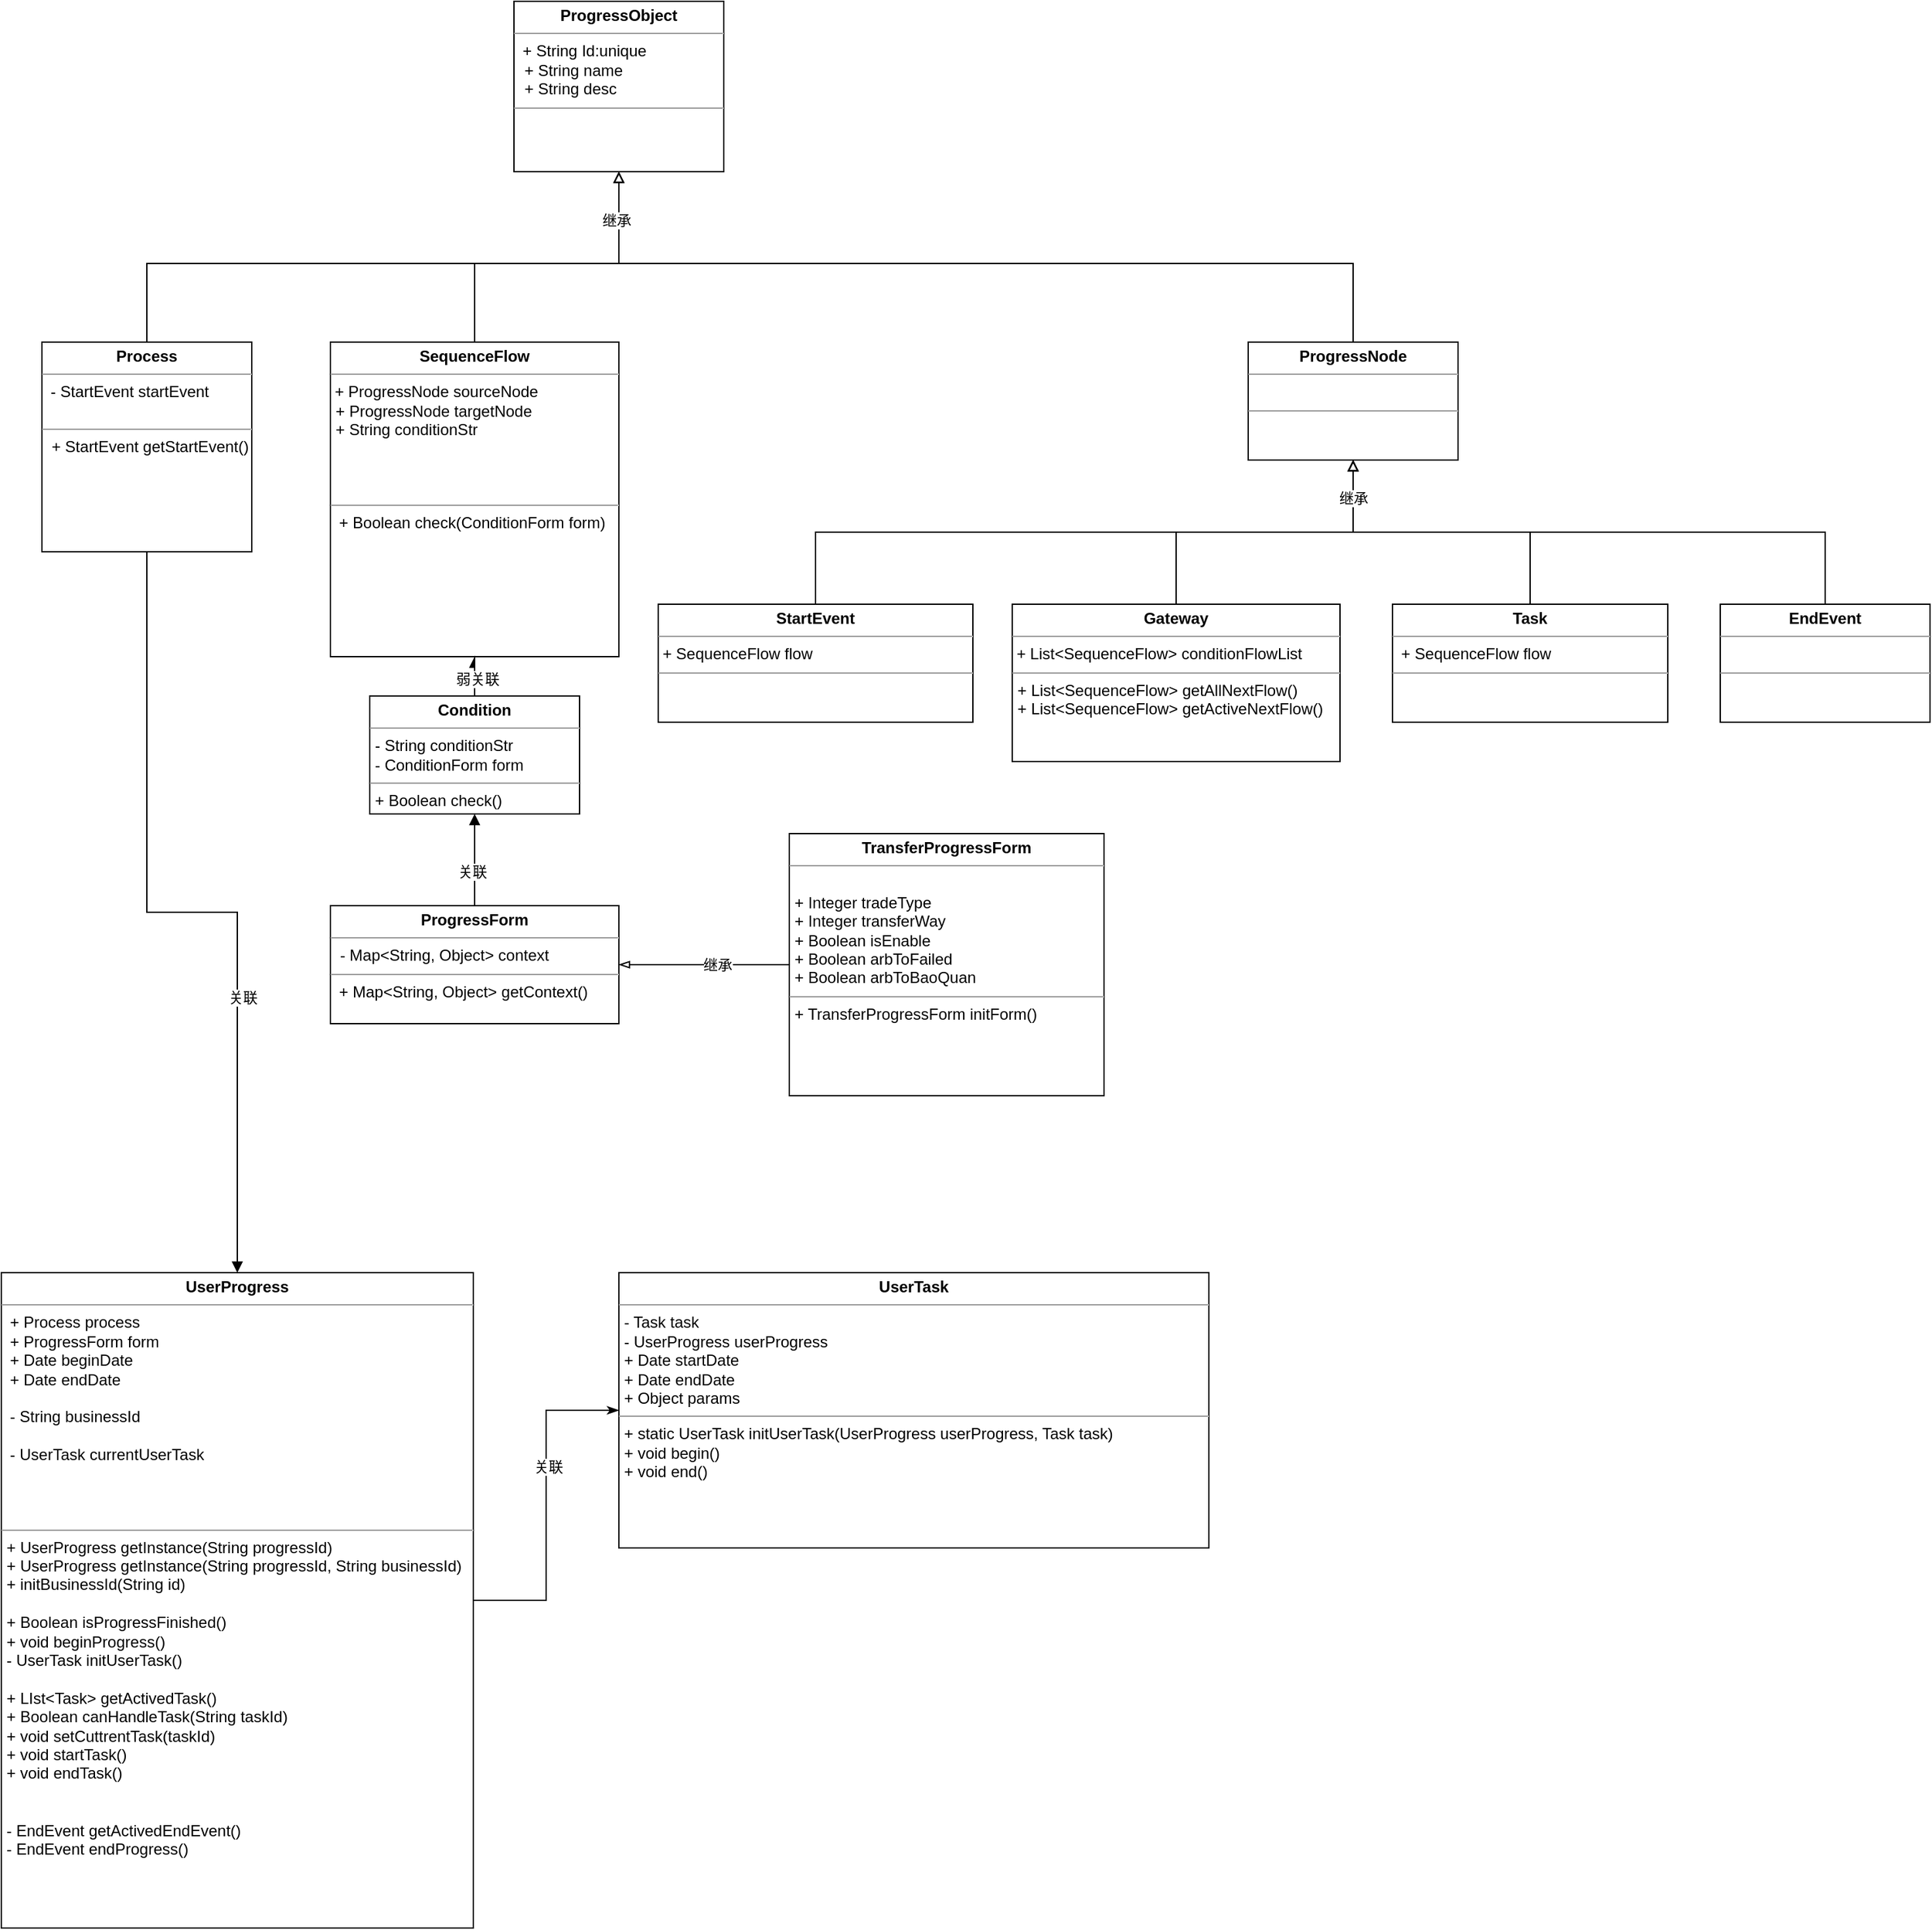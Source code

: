 <mxfile version="20.5.1" type="github">
  <diagram id="irxYXEMwynxG1fhxJzVo" name="Page-1">
    <mxGraphModel dx="1426" dy="1892" grid="1" gridSize="10" guides="1" tooltips="1" connect="1" arrows="1" fold="1" page="1" pageScale="1" pageWidth="850" pageHeight="1100" math="0" shadow="0">
      <root>
        <mxCell id="0" />
        <mxCell id="1" parent="0" />
        <mxCell id="L5ERG233UL1eMyCegkhS-21" value="&lt;p style=&quot;margin:0px;margin-top:4px;text-align:center;&quot;&gt;&lt;b&gt;SequenceFlow&lt;/b&gt;&lt;br&gt;&lt;/p&gt;&lt;hr size=&quot;1&quot;&gt;&amp;nbsp;+ ProgressNode sourceNode&lt;p style=&quot;margin:0px;margin-left:4px;&quot;&gt;+ ProgressNode targetNode&lt;br&gt;+ String conditionStr&lt;br&gt;&lt;/p&gt;&lt;p style=&quot;margin:0px;margin-left:4px;&quot;&gt;&lt;br&gt;&lt;/p&gt;&lt;p style=&quot;margin:0px;margin-left:4px;&quot;&gt;&lt;br&gt;&lt;/p&gt;&lt;p style=&quot;margin:0px;margin-left:4px;&quot;&gt;&lt;br&gt;&lt;/p&gt;&lt;hr size=&quot;1&quot;&gt;&lt;div&gt;&amp;nbsp; + Boolean check(ConditionForm form)&lt;/div&gt;" style="verticalAlign=top;align=left;overflow=fill;fontSize=12;fontFamily=Helvetica;html=1;" parent="1" vertex="1">
          <mxGeometry x="270" width="220" height="240" as="geometry" />
        </mxCell>
        <mxCell id="b-_KnNqgFq_FFQOTeGAd-21" style="edgeStyle=orthogonalEdgeStyle;rounded=0;orthogonalLoop=1;jettySize=auto;html=1;startArrow=block;startFill=1;endArrow=none;endFill=0;" edge="1" parent="1" source="aLDOUh4v3opePZZqZGgN-1" target="aLDOUh4v3opePZZqZGgN-21">
          <mxGeometry relative="1" as="geometry" />
        </mxCell>
        <mxCell id="b-_KnNqgFq_FFQOTeGAd-22" value="关联" style="edgeLabel;html=1;align=center;verticalAlign=middle;resizable=0;points=[];" vertex="1" connectable="0" parent="b-_KnNqgFq_FFQOTeGAd-21">
          <mxGeometry x="0.24" y="-2" relative="1" as="geometry">
            <mxPoint as="offset" />
          </mxGeometry>
        </mxCell>
        <mxCell id="b-_KnNqgFq_FFQOTeGAd-24" style="edgeStyle=orthogonalEdgeStyle;rounded=0;orthogonalLoop=1;jettySize=auto;html=1;startArrow=none;startFill=0;endArrow=async;endFill=1;" edge="1" parent="1" source="aLDOUh4v3opePZZqZGgN-1" target="L5ERG233UL1eMyCegkhS-21">
          <mxGeometry relative="1" as="geometry" />
        </mxCell>
        <mxCell id="b-_KnNqgFq_FFQOTeGAd-25" value="弱关联" style="edgeLabel;html=1;align=center;verticalAlign=middle;resizable=0;points=[];" vertex="1" connectable="0" parent="b-_KnNqgFq_FFQOTeGAd-24">
          <mxGeometry x="0.32" y="-2" relative="1" as="geometry">
            <mxPoint as="offset" />
          </mxGeometry>
        </mxCell>
        <mxCell id="aLDOUh4v3opePZZqZGgN-1" value="&lt;p style=&quot;margin:0px;margin-top:4px;text-align:center;&quot;&gt;&lt;b&gt;Condition&lt;/b&gt;&lt;br&gt;&lt;/p&gt;&lt;hr size=&quot;1&quot;&gt;&lt;p style=&quot;margin:0px;margin-left:4px;&quot;&gt;- String conditionStr&lt;/p&gt;&lt;p style=&quot;margin:0px;margin-left:4px;&quot;&gt;- ConditionForm form&lt;br&gt;&lt;/p&gt;&lt;hr size=&quot;1&quot;&gt;&lt;p style=&quot;margin:0px;margin-left:4px;&quot;&gt;+ Boolean check()&lt;br&gt;&lt;/p&gt;" style="verticalAlign=top;align=left;overflow=fill;fontSize=12;fontFamily=Helvetica;html=1;" parent="1" vertex="1">
          <mxGeometry x="300" y="270" width="160" height="90" as="geometry" />
        </mxCell>
        <mxCell id="aLDOUh4v3opePZZqZGgN-40" style="edgeStyle=orthogonalEdgeStyle;rounded=0;orthogonalLoop=1;jettySize=auto;html=1;endArrow=none;endFill=0;startArrow=classicThin;startFill=1;" parent="1" source="aLDOUh4v3opePZZqZGgN-3" target="aLDOUh4v3opePZZqZGgN-30" edge="1">
          <mxGeometry relative="1" as="geometry" />
        </mxCell>
        <mxCell id="aLDOUh4v3opePZZqZGgN-41" value="关联" style="edgeLabel;html=1;align=center;verticalAlign=middle;resizable=0;points=[];" parent="aLDOUh4v3opePZZqZGgN-40" vertex="1" connectable="0">
          <mxGeometry x="-0.241" y="1" relative="1" as="geometry">
            <mxPoint y="1" as="offset" />
          </mxGeometry>
        </mxCell>
        <mxCell id="aLDOUh4v3opePZZqZGgN-3" value="&lt;p style=&quot;margin:0px;margin-top:4px;text-align:center;&quot;&gt;&lt;b&gt;UserTask&lt;/b&gt;&lt;br&gt;&lt;/p&gt;&lt;hr size=&quot;1&quot;&gt;&lt;p style=&quot;margin:0px;margin-left:4px;&quot;&gt;- Task task&lt;/p&gt;&lt;p style=&quot;margin:0px;margin-left:4px;&quot;&gt;- UserProgress userProgress&lt;br&gt;+ Date startDate&lt;br&gt;+ Date endDate&lt;br&gt;+ Object params&lt;br&gt;&lt;/p&gt;&lt;hr size=&quot;1&quot;&gt;&lt;p style=&quot;margin:0px;margin-left:4px;&quot;&gt;+ static UserTask initUserTask(UserProgress userProgress, Task task)&lt;br&gt;+ void begin()&lt;br&gt;+ void end()&lt;/p&gt;" style="verticalAlign=top;align=left;overflow=fill;fontSize=12;fontFamily=Helvetica;html=1;" parent="1" vertex="1">
          <mxGeometry x="490" y="710" width="450" height="210" as="geometry" />
        </mxCell>
        <mxCell id="aLDOUh4v3opePZZqZGgN-38" style="edgeStyle=orthogonalEdgeStyle;rounded=0;orthogonalLoop=1;jettySize=auto;html=1;endArrow=block;endFill=1;" parent="1" source="aLDOUh4v3opePZZqZGgN-4" target="aLDOUh4v3opePZZqZGgN-30" edge="1">
          <mxGeometry relative="1" as="geometry" />
        </mxCell>
        <mxCell id="aLDOUh4v3opePZZqZGgN-39" value="关联" style="edgeLabel;html=1;align=center;verticalAlign=middle;resizable=0;points=[];" parent="aLDOUh4v3opePZZqZGgN-38" vertex="1" connectable="0">
          <mxGeometry x="0.32" y="4" relative="1" as="geometry">
            <mxPoint as="offset" />
          </mxGeometry>
        </mxCell>
        <mxCell id="aLDOUh4v3opePZZqZGgN-4" value="&lt;p style=&quot;margin:0px;margin-top:4px;text-align:center;&quot;&gt;&lt;b&gt;Process&lt;/b&gt;&lt;/p&gt;&lt;hr size=&quot;1&quot;&gt;&amp;nbsp; - StartEvent startEvent&lt;br&gt;&lt;p style=&quot;margin:0px;margin-left:8px;&quot;&gt;&lt;br&gt;&lt;/p&gt;&lt;hr size=&quot;1&quot;&gt;&lt;p style=&quot;margin:0px;margin-left:4px;&quot;&gt;&amp;nbsp;+ StartEvent getStartEvent()&lt;br&gt;&lt;/p&gt;" style="verticalAlign=top;align=left;overflow=fill;fontSize=12;fontFamily=Helvetica;html=1;" parent="1" vertex="1">
          <mxGeometry x="50" width="160" height="160" as="geometry" />
        </mxCell>
        <mxCell id="aLDOUh4v3opePZZqZGgN-5" value="&lt;p style=&quot;margin:0px;margin-top:4px;text-align:center;&quot;&gt;&lt;b&gt;StartEvent&lt;/b&gt;&lt;br&gt;&lt;/p&gt;&lt;hr size=&quot;1&quot;&gt;&amp;nbsp;+ SequenceFlow flow&lt;br&gt;&lt;hr size=&quot;1&quot;&gt;&lt;p style=&quot;margin:0px;margin-left:4px;&quot;&gt;&lt;br&gt;&lt;/p&gt;" style="verticalAlign=top;align=left;overflow=fill;fontSize=12;fontFamily=Helvetica;html=1;" parent="1" vertex="1">
          <mxGeometry x="520" y="200" width="240" height="90" as="geometry" />
        </mxCell>
        <mxCell id="aLDOUh4v3opePZZqZGgN-6" value="&lt;p style=&quot;margin:0px;margin-top:4px;text-align:center;&quot;&gt;&lt;b&gt;EndEvent&lt;/b&gt;&lt;br&gt;&lt;/p&gt;&lt;hr size=&quot;1&quot;&gt;&amp;nbsp; &lt;br&gt;&lt;hr size=&quot;1&quot;&gt;&lt;p style=&quot;margin:0px;margin-left:4px;&quot;&gt;&lt;br&gt;&lt;/p&gt;" style="verticalAlign=top;align=left;overflow=fill;fontSize=12;fontFamily=Helvetica;html=1;" parent="1" vertex="1">
          <mxGeometry x="1330" y="200" width="160" height="90" as="geometry" />
        </mxCell>
        <mxCell id="b-_KnNqgFq_FFQOTeGAd-9" style="edgeStyle=orthogonalEdgeStyle;rounded=0;orthogonalLoop=1;jettySize=auto;html=1;startArrow=block;startFill=0;endArrow=none;endFill=0;exitX=0.5;exitY=1;exitDx=0;exitDy=0;" edge="1" parent="1" source="aLDOUh4v3opePZZqZGgN-7" target="aLDOUh4v3opePZZqZGgN-4">
          <mxGeometry relative="1" as="geometry">
            <Array as="points">
              <mxPoint x="490" y="-60" />
              <mxPoint x="130" y="-60" />
            </Array>
          </mxGeometry>
        </mxCell>
        <mxCell id="b-_KnNqgFq_FFQOTeGAd-10" style="edgeStyle=orthogonalEdgeStyle;rounded=0;orthogonalLoop=1;jettySize=auto;html=1;startArrow=block;startFill=0;endArrow=none;endFill=0;" edge="1" parent="1" source="aLDOUh4v3opePZZqZGgN-7" target="L5ERG233UL1eMyCegkhS-21">
          <mxGeometry relative="1" as="geometry">
            <Array as="points">
              <mxPoint x="490" y="-60" />
              <mxPoint x="380" y="-60" />
            </Array>
          </mxGeometry>
        </mxCell>
        <mxCell id="b-_KnNqgFq_FFQOTeGAd-11" style="edgeStyle=orthogonalEdgeStyle;rounded=0;orthogonalLoop=1;jettySize=auto;html=1;startArrow=block;startFill=0;endArrow=none;endFill=0;exitX=0.5;exitY=1;exitDx=0;exitDy=0;" edge="1" parent="1" source="aLDOUh4v3opePZZqZGgN-7" target="b-_KnNqgFq_FFQOTeGAd-8">
          <mxGeometry relative="1" as="geometry">
            <Array as="points">
              <mxPoint x="490" y="-60" />
              <mxPoint x="1050" y="-60" />
            </Array>
          </mxGeometry>
        </mxCell>
        <mxCell id="b-_KnNqgFq_FFQOTeGAd-12" value="继承" style="edgeLabel;html=1;align=center;verticalAlign=middle;resizable=0;points=[];" vertex="1" connectable="0" parent="b-_KnNqgFq_FFQOTeGAd-11">
          <mxGeometry x="-0.894" y="-2" relative="1" as="geometry">
            <mxPoint as="offset" />
          </mxGeometry>
        </mxCell>
        <mxCell id="aLDOUh4v3opePZZqZGgN-7" value="&lt;p style=&quot;margin:0px;margin-top:4px;text-align:center;&quot;&gt;&lt;b&gt;ProgressObject&lt;/b&gt;&lt;br&gt;&lt;/p&gt;&lt;hr size=&quot;1&quot;&gt;&amp;nbsp; + String Id:unique&lt;p style=&quot;margin:0px;margin-left:8px;&quot;&gt;+ String name&lt;br&gt;+ String desc&lt;br&gt;&lt;/p&gt;&lt;hr size=&quot;1&quot;&gt;" style="verticalAlign=top;align=left;overflow=fill;fontSize=12;fontFamily=Helvetica;html=1;" parent="1" vertex="1">
          <mxGeometry x="410" y="-260" width="160" height="130" as="geometry" />
        </mxCell>
        <mxCell id="aLDOUh4v3opePZZqZGgN-21" value="&lt;p style=&quot;margin:0px;margin-top:4px;text-align:center;&quot;&gt;&lt;b&gt;ProgressForm&lt;/b&gt;&lt;br&gt;&lt;/p&gt;&lt;hr size=&quot;1&quot;&gt;&lt;p style=&quot;margin:0px;margin-left:4px;&quot;&gt;&amp;nbsp;- Map&amp;lt;String, Object&amp;gt; context&lt;br&gt;&lt;/p&gt;&lt;hr size=&quot;1&quot;&gt;&amp;nbsp; + Map&amp;lt;String, Object&amp;gt; getContext()" style="verticalAlign=top;align=left;overflow=fill;fontSize=12;fontFamily=Helvetica;html=1;" parent="1" vertex="1">
          <mxGeometry x="270" y="430" width="220" height="90" as="geometry" />
        </mxCell>
        <mxCell id="aLDOUh4v3opePZZqZGgN-25" style="edgeStyle=orthogonalEdgeStyle;rounded=0;orthogonalLoop=1;jettySize=auto;html=1;entryX=1;entryY=0.5;entryDx=0;entryDy=0;endArrow=blockThin;endFill=0;" parent="1" source="b-_KnNqgFq_FFQOTeGAd-23" target="aLDOUh4v3opePZZqZGgN-21" edge="1">
          <mxGeometry relative="1" as="geometry">
            <mxPoint x="880" y="565" as="sourcePoint" />
          </mxGeometry>
        </mxCell>
        <mxCell id="aLDOUh4v3opePZZqZGgN-26" value="继承" style="edgeLabel;html=1;align=center;verticalAlign=middle;resizable=0;points=[];" parent="aLDOUh4v3opePZZqZGgN-25" vertex="1" connectable="0">
          <mxGeometry x="-0.15" relative="1" as="geometry">
            <mxPoint as="offset" />
          </mxGeometry>
        </mxCell>
        <mxCell id="aLDOUh4v3opePZZqZGgN-30" value="&lt;p style=&quot;margin:0px;margin-top:4px;text-align:center;&quot;&gt;&lt;b&gt;UserProgress&lt;/b&gt;&lt;/p&gt;&lt;hr size=&quot;1&quot;&gt;&lt;div&gt;&amp;nbsp; + Process process&lt;br&gt;&amp;nbsp; + ProgressForm form&lt;br&gt;&amp;nbsp; + Date beginDate&lt;br&gt;&amp;nbsp; + Date endDate&lt;/div&gt;&lt;div&gt;&lt;br&gt;&lt;/div&gt;&lt;div&gt;&amp;nbsp; - String businessId&lt;/div&gt;&lt;div&gt;&amp;nbsp; &lt;br&gt;&lt;/div&gt;&lt;div&gt;&amp;nbsp; - UserTask currentUserTask&lt;/div&gt;&lt;div&gt;&amp;nbsp; &lt;br&gt;&lt;/div&gt;&lt;div&gt;&amp;nbsp; &lt;br&gt;&lt;/div&gt;&lt;p style=&quot;margin:0px;margin-left:8px;&quot;&gt;&lt;br&gt;&lt;/p&gt;&lt;hr size=&quot;1&quot;&gt;&lt;p style=&quot;margin:0px;margin-left:4px;&quot;&gt;+ UserProgress getInstance(String progressId)&lt;/p&gt;&lt;p style=&quot;margin:0px;margin-left:4px;&quot;&gt;+ UserProgress getInstance(String progressId, String businessId)&lt;/p&gt;&lt;p style=&quot;margin:0px;margin-left:4px;&quot;&gt;+ initBusinessId(String id)&lt;/p&gt;&lt;p style=&quot;margin:0px;margin-left:4px;&quot;&gt;&lt;br&gt;&lt;/p&gt;&lt;p style=&quot;margin:0px;margin-left:4px;&quot;&gt;+ Boolean isProgressFinished()&lt;br&gt;&lt;/p&gt;&lt;p style=&quot;margin:0px;margin-left:4px;&quot;&gt; + void beginProgress()&lt;/p&gt;&lt;p style=&quot;margin:0px;margin-left:4px;&quot;&gt;- UserTask initUserTask()&lt;/p&gt;&lt;p style=&quot;margin:0px;margin-left:4px;&quot;&gt;&lt;br&gt;&lt;/p&gt;&lt;p style=&quot;margin:0px;margin-left:4px;&quot;&gt;+ LIst&amp;lt;Task&amp;gt; getActivedTask()&lt;/p&gt;&lt;p style=&quot;margin:0px;margin-left:4px;&quot;&gt;+ Boolean canHandleTask(String taskId)&lt;br&gt;+ void setCuttrentTask(taskId)&lt;br&gt;&lt;/p&gt;&lt;p style=&quot;margin:0px;margin-left:4px;&quot;&gt;&lt;/p&gt;&lt;p style=&quot;margin:0px;margin-left:4px;&quot;&gt;+ void startTask()&lt;/p&gt;&lt;p style=&quot;margin:0px;margin-left:4px;&quot;&gt;+ void endTask()&lt;/p&gt;&lt;p style=&quot;margin:0px;margin-left:4px;&quot;&gt;&lt;br&gt;&lt;/p&gt;&lt;p style=&quot;margin:0px;margin-left:4px;&quot;&gt;&lt;br&gt;&lt;/p&gt;&lt;p style=&quot;margin:0px;margin-left:4px;&quot;&gt;- EndEvent getActivedEndEvent()&lt;/p&gt;&lt;p style=&quot;margin:0px;margin-left:4px;&quot;&gt;- EndEvent endProgress()&lt;/p&gt;" style="verticalAlign=top;align=left;overflow=fill;fontSize=12;fontFamily=Helvetica;html=1;" parent="1" vertex="1">
          <mxGeometry x="19" y="710" width="360" height="500" as="geometry" />
        </mxCell>
        <mxCell id="aLDOUh4v3opePZZqZGgN-31" value="&lt;p style=&quot;margin:0px;margin-top:4px;text-align:center;&quot;&gt;&lt;b&gt;Gateway&lt;/b&gt;&lt;br&gt;&lt;/p&gt;&lt;hr size=&quot;1&quot;&gt;&lt;div&gt;&amp;nbsp;+ List&amp;lt;SequenceFlow&amp;gt; conditionFlowList&lt;/div&gt;&lt;hr size=&quot;1&quot;&gt;&lt;p style=&quot;margin:0px;margin-left:4px;&quot;&gt;+ List&amp;lt;SequenceFlow&amp;gt; getAllNextFlow()&lt;br&gt;+ List&amp;lt;SequenceFlow&amp;gt; getActiveNextFlow()&lt;/p&gt;&lt;p style=&quot;margin:0px;margin-left:4px;&quot;&gt;&lt;br&gt;&lt;br&gt;&lt;/p&gt;&lt;p style=&quot;margin:0px;margin-left:4px;&quot;&gt;&lt;/p&gt;" style="verticalAlign=top;align=left;overflow=fill;fontSize=12;fontFamily=Helvetica;html=1;" parent="1" vertex="1">
          <mxGeometry x="790" y="200" width="250" height="120" as="geometry" />
        </mxCell>
        <mxCell id="aLDOUh4v3opePZZqZGgN-37" value="&lt;p style=&quot;margin:0px;margin-top:4px;text-align:center;&quot;&gt;&lt;b&gt;Task&lt;/b&gt;&lt;br&gt;&lt;/p&gt;&lt;hr size=&quot;1&quot;&gt;&amp;nbsp; + SequenceFlow flow&lt;br&gt;&lt;hr size=&quot;1&quot;&gt;&lt;p style=&quot;margin:0px;margin-left:4px;&quot;&gt;&lt;br&gt;&lt;/p&gt;&lt;p style=&quot;margin:0px;margin-left:4px;&quot;&gt;&lt;/p&gt;" style="verticalAlign=top;align=left;overflow=fill;fontSize=12;fontFamily=Helvetica;html=1;" parent="1" vertex="1">
          <mxGeometry x="1080" y="200" width="210" height="90" as="geometry" />
        </mxCell>
        <mxCell id="b-_KnNqgFq_FFQOTeGAd-16" style="edgeStyle=orthogonalEdgeStyle;rounded=0;orthogonalLoop=1;jettySize=auto;html=1;startArrow=block;startFill=0;endArrow=none;endFill=0;exitX=0.5;exitY=1;exitDx=0;exitDy=0;" edge="1" parent="1" source="b-_KnNqgFq_FFQOTeGAd-8" target="aLDOUh4v3opePZZqZGgN-5">
          <mxGeometry relative="1" as="geometry" />
        </mxCell>
        <mxCell id="b-_KnNqgFq_FFQOTeGAd-17" style="edgeStyle=orthogonalEdgeStyle;rounded=0;orthogonalLoop=1;jettySize=auto;html=1;startArrow=block;startFill=0;endArrow=none;endFill=0;" edge="1" parent="1" source="b-_KnNqgFq_FFQOTeGAd-8" target="aLDOUh4v3opePZZqZGgN-31">
          <mxGeometry relative="1" as="geometry" />
        </mxCell>
        <mxCell id="b-_KnNqgFq_FFQOTeGAd-18" style="edgeStyle=orthogonalEdgeStyle;rounded=0;orthogonalLoop=1;jettySize=auto;html=1;startArrow=block;startFill=0;endArrow=none;endFill=0;" edge="1" parent="1" source="b-_KnNqgFq_FFQOTeGAd-8" target="aLDOUh4v3opePZZqZGgN-37">
          <mxGeometry relative="1" as="geometry" />
        </mxCell>
        <mxCell id="b-_KnNqgFq_FFQOTeGAd-19" style="edgeStyle=orthogonalEdgeStyle;rounded=0;orthogonalLoop=1;jettySize=auto;html=1;startArrow=block;startFill=0;endArrow=none;endFill=0;exitX=0.5;exitY=1;exitDx=0;exitDy=0;" edge="1" parent="1" source="b-_KnNqgFq_FFQOTeGAd-8" target="aLDOUh4v3opePZZqZGgN-6">
          <mxGeometry relative="1" as="geometry" />
        </mxCell>
        <mxCell id="b-_KnNqgFq_FFQOTeGAd-20" value="继承" style="edgeLabel;html=1;align=center;verticalAlign=middle;resizable=0;points=[];" vertex="1" connectable="0" parent="b-_KnNqgFq_FFQOTeGAd-19">
          <mxGeometry x="-0.879" relative="1" as="geometry">
            <mxPoint as="offset" />
          </mxGeometry>
        </mxCell>
        <mxCell id="b-_KnNqgFq_FFQOTeGAd-8" value="&lt;p style=&quot;margin:0px;margin-top:4px;text-align:center;&quot;&gt;&lt;b&gt;ProgressNode&lt;/b&gt;&lt;br&gt;&lt;/p&gt;&lt;hr size=&quot;1&quot;&gt;&amp;nbsp; &lt;br&gt;&lt;hr size=&quot;1&quot;&gt;&lt;p style=&quot;margin:0px;margin-left:4px;&quot;&gt;&lt;br&gt;&lt;/p&gt;" style="verticalAlign=top;align=left;overflow=fill;fontSize=12;fontFamily=Helvetica;html=1;" vertex="1" parent="1">
          <mxGeometry x="970" width="160" height="90" as="geometry" />
        </mxCell>
        <mxCell id="b-_KnNqgFq_FFQOTeGAd-23" value="&lt;p style=&quot;margin:0px;margin-top:4px;text-align:center;&quot;&gt;&lt;b&gt;TransferProgressForm&lt;/b&gt;&lt;br&gt;&lt;/p&gt;&lt;hr size=&quot;1&quot;&gt;&amp;nbsp; &lt;br&gt;&lt;p style=&quot;margin:0px;margin-left:4px;&quot;&gt;+ Integer tradeType&lt;/p&gt;&lt;p style=&quot;margin:0px;margin-left:4px;&quot;&gt;+ Integer transferWay&lt;/p&gt;&lt;p style=&quot;margin:0px;margin-left:4px;&quot;&gt;+ Boolean isEnable&lt;br&gt;&lt;/p&gt;&lt;p style=&quot;margin:0px;margin-left:4px;&quot;&gt;+ Boolean arbToFailed&lt;br&gt;+ Boolean arbToBaoQuan&lt;br&gt;&lt;/p&gt;&lt;hr size=&quot;1&quot;&gt;&lt;p style=&quot;margin:0px;margin-left:4px;&quot;&gt;+ TransferProgressForm initForm()&lt;b&gt;&lt;br&gt;&lt;/b&gt;&lt;/p&gt;" style="verticalAlign=top;align=left;overflow=fill;fontSize=12;fontFamily=Helvetica;html=1;" vertex="1" parent="1">
          <mxGeometry x="620" y="375" width="240" height="200" as="geometry" />
        </mxCell>
      </root>
    </mxGraphModel>
  </diagram>
</mxfile>
